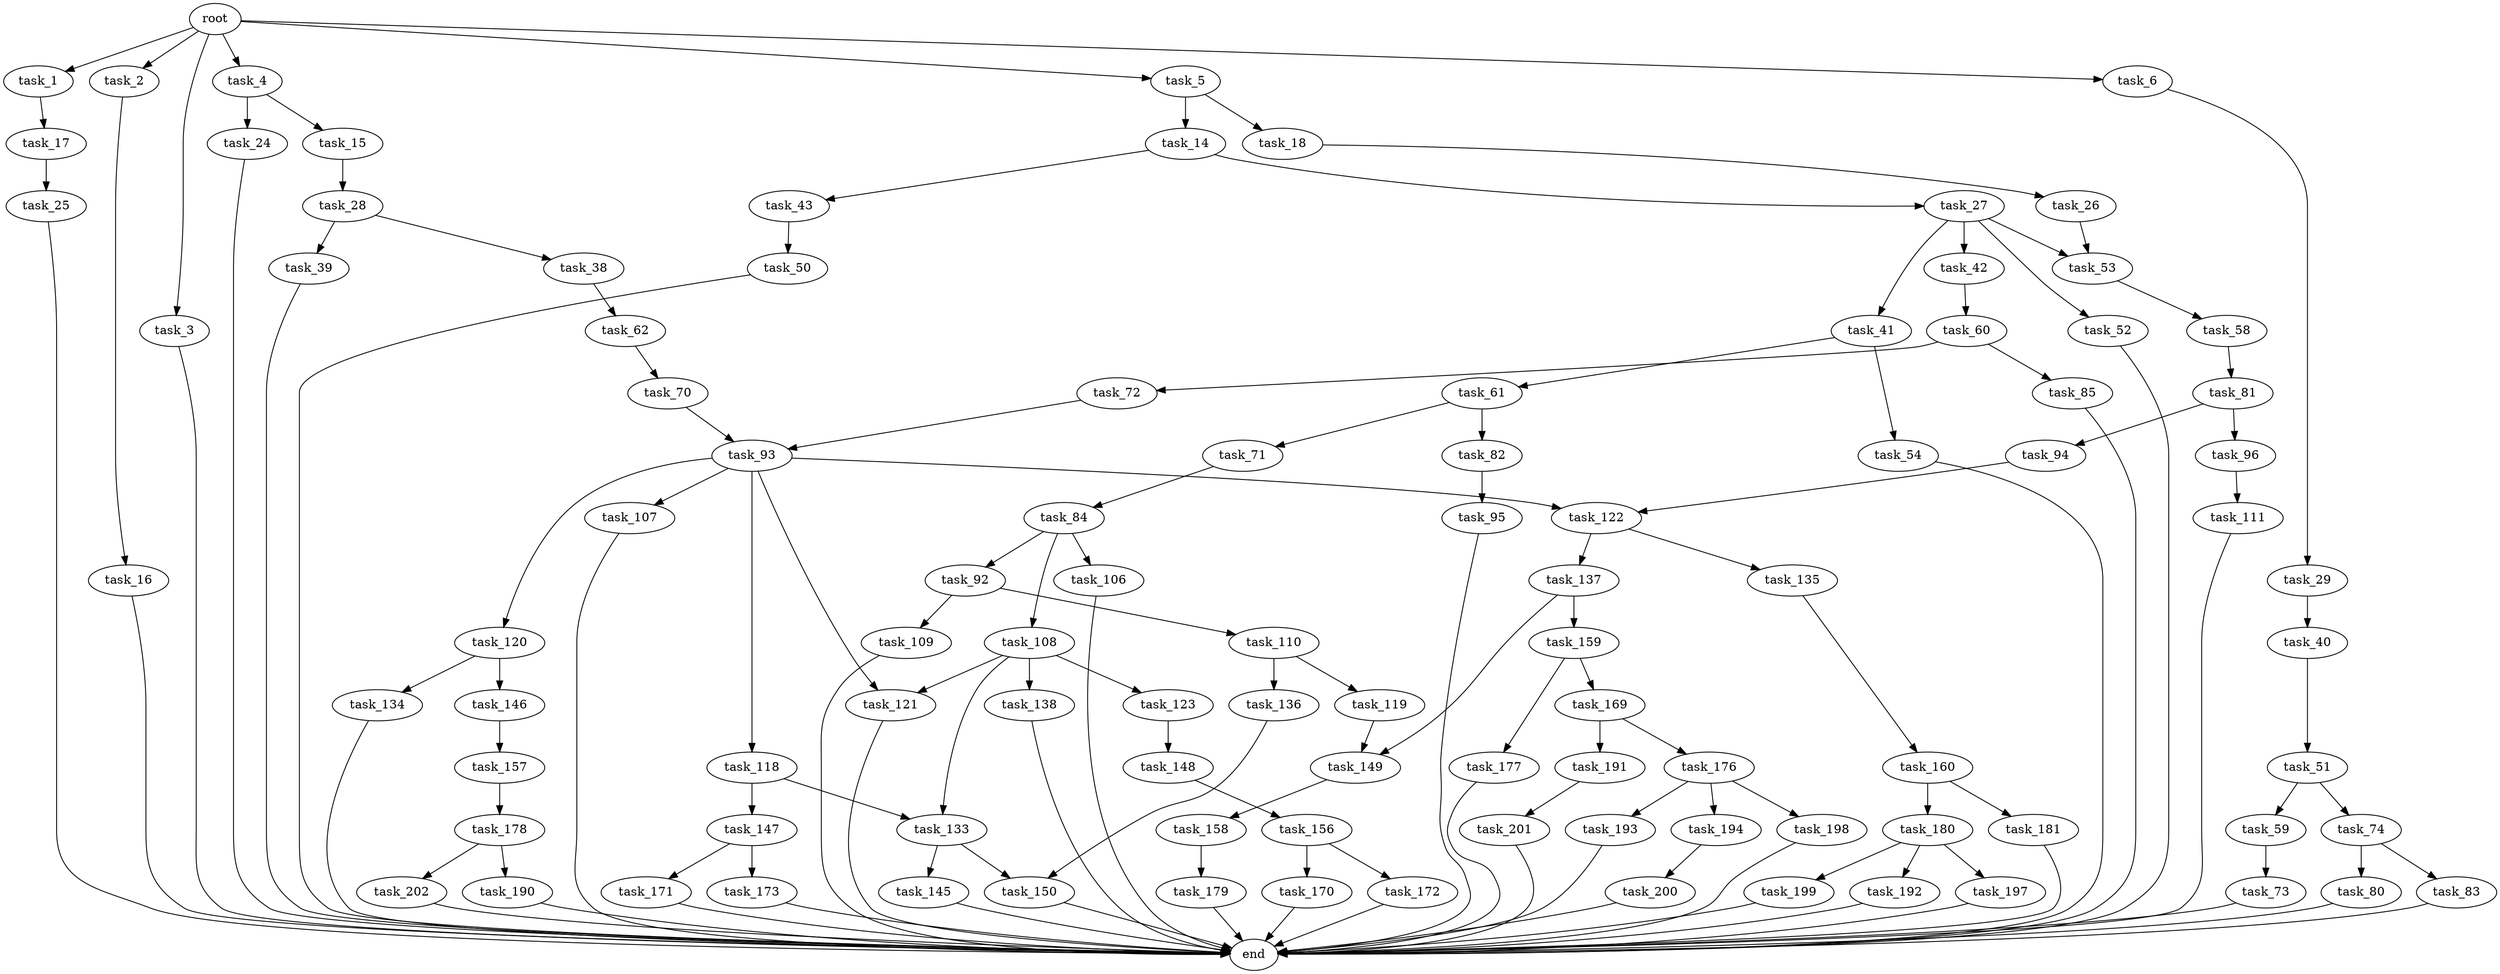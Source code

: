 digraph G {
  root [size="0.000000"];
  task_1 [size="31721001188.000000"];
  task_2 [size="38025945448.000000"];
  task_3 [size="285786370839.000000"];
  task_4 [size="368293445632.000000"];
  task_5 [size="1073741824000.000000"];
  task_6 [size="4637426730.000000"];
  task_14 [size="4601155378.000000"];
  task_15 [size="11206268057.000000"];
  task_16 [size="8589934592.000000"];
  task_17 [size="189548764909.000000"];
  task_18 [size="782757789696.000000"];
  task_24 [size="240984805905.000000"];
  task_25 [size="33063717488.000000"];
  task_26 [size="107287053478.000000"];
  task_27 [size="27987689924.000000"];
  task_28 [size="231928233984.000000"];
  task_29 [size="594865434282.000000"];
  task_38 [size="47459010688.000000"];
  task_39 [size="46615447606.000000"];
  task_40 [size="231928233984.000000"];
  task_41 [size="22057570811.000000"];
  task_42 [size="7071080525.000000"];
  task_43 [size="144789640076.000000"];
  task_50 [size="263343706245.000000"];
  task_51 [size="2371333959.000000"];
  task_52 [size="782757789696.000000"];
  task_53 [size="549755813888.000000"];
  task_54 [size="43635314257.000000"];
  task_58 [size="401397803604.000000"];
  task_59 [size="15248601964.000000"];
  task_60 [size="309238986774.000000"];
  task_61 [size="235326943534.000000"];
  task_62 [size="40221286705.000000"];
  task_70 [size="9745172087.000000"];
  task_71 [size="143588402743.000000"];
  task_72 [size="782757789696.000000"];
  task_73 [size="231928233984.000000"];
  task_74 [size="235276982663.000000"];
  task_80 [size="231928233984.000000"];
  task_81 [size="782757789696.000000"];
  task_82 [size="35012013936.000000"];
  task_83 [size="64456310886.000000"];
  task_84 [size="1637981842.000000"];
  task_85 [size="41132166726.000000"];
  task_92 [size="157047614695.000000"];
  task_93 [size="8589934592.000000"];
  task_94 [size="169193223964.000000"];
  task_95 [size="1541032196.000000"];
  task_96 [size="525781166271.000000"];
  task_106 [size="231928233984.000000"];
  task_107 [size="613006341704.000000"];
  task_108 [size="28194790088.000000"];
  task_109 [size="1633163615.000000"];
  task_110 [size="31649739697.000000"];
  task_111 [size="782757789696.000000"];
  task_118 [size="18981638632.000000"];
  task_119 [size="10549012213.000000"];
  task_120 [size="5090382320.000000"];
  task_121 [size="782757789696.000000"];
  task_122 [size="24116692528.000000"];
  task_123 [size="32024705621.000000"];
  task_133 [size="690480028444.000000"];
  task_134 [size="1033753221598.000000"];
  task_135 [size="28991029248.000000"];
  task_136 [size="999955943959.000000"];
  task_137 [size="1073741824000.000000"];
  task_138 [size="8589934592.000000"];
  task_145 [size="8106824270.000000"];
  task_146 [size="8589934592.000000"];
  task_147 [size="1073741824000.000000"];
  task_148 [size="3683145591.000000"];
  task_149 [size="277845782120.000000"];
  task_150 [size="910992140169.000000"];
  task_156 [size="1444376155.000000"];
  task_157 [size="16334374135.000000"];
  task_158 [size="134217728000.000000"];
  task_159 [size="98996644071.000000"];
  task_160 [size="1073741824000.000000"];
  task_169 [size="6669739638.000000"];
  task_170 [size="8589934592.000000"];
  task_171 [size="4977809365.000000"];
  task_172 [size="33456869785.000000"];
  task_173 [size="6416126987.000000"];
  task_176 [size="28991029248.000000"];
  task_177 [size="4191268783.000000"];
  task_178 [size="137998261700.000000"];
  task_179 [size="1073741824000.000000"];
  task_180 [size="4491929329.000000"];
  task_181 [size="782757789696.000000"];
  task_190 [size="662748359214.000000"];
  task_191 [size="626904151300.000000"];
  task_192 [size="217370437169.000000"];
  task_193 [size="737779102781.000000"];
  task_194 [size="26832040868.000000"];
  task_197 [size="5416228589.000000"];
  task_198 [size="549755813888.000000"];
  task_199 [size="584863463580.000000"];
  task_200 [size="14375613406.000000"];
  task_201 [size="7909460345.000000"];
  task_202 [size="119651258532.000000"];
  end [size="0.000000"];

  root -> task_1 [size="1.000000"];
  root -> task_2 [size="1.000000"];
  root -> task_3 [size="1.000000"];
  root -> task_4 [size="1.000000"];
  root -> task_5 [size="1.000000"];
  root -> task_6 [size="1.000000"];
  task_1 -> task_17 [size="75497472.000000"];
  task_2 -> task_16 [size="33554432.000000"];
  task_3 -> end [size="1.000000"];
  task_4 -> task_15 [size="411041792.000000"];
  task_4 -> task_24 [size="411041792.000000"];
  task_5 -> task_14 [size="838860800.000000"];
  task_5 -> task_18 [size="838860800.000000"];
  task_6 -> task_29 [size="411041792.000000"];
  task_14 -> task_27 [size="134217728.000000"];
  task_14 -> task_43 [size="134217728.000000"];
  task_15 -> task_28 [size="411041792.000000"];
  task_16 -> end [size="1.000000"];
  task_17 -> task_25 [size="838860800.000000"];
  task_18 -> task_26 [size="679477248.000000"];
  task_24 -> end [size="1.000000"];
  task_25 -> end [size="1.000000"];
  task_26 -> task_53 [size="134217728.000000"];
  task_27 -> task_41 [size="75497472.000000"];
  task_27 -> task_42 [size="75497472.000000"];
  task_27 -> task_52 [size="75497472.000000"];
  task_27 -> task_53 [size="75497472.000000"];
  task_28 -> task_38 [size="301989888.000000"];
  task_28 -> task_39 [size="301989888.000000"];
  task_29 -> task_40 [size="411041792.000000"];
  task_38 -> task_62 [size="75497472.000000"];
  task_39 -> end [size="1.000000"];
  task_40 -> task_51 [size="301989888.000000"];
  task_41 -> task_54 [size="411041792.000000"];
  task_41 -> task_61 [size="411041792.000000"];
  task_42 -> task_60 [size="134217728.000000"];
  task_43 -> task_50 [size="209715200.000000"];
  task_50 -> end [size="1.000000"];
  task_51 -> task_59 [size="209715200.000000"];
  task_51 -> task_74 [size="209715200.000000"];
  task_52 -> end [size="1.000000"];
  task_53 -> task_58 [size="536870912.000000"];
  task_54 -> end [size="1.000000"];
  task_58 -> task_81 [size="301989888.000000"];
  task_59 -> task_73 [size="411041792.000000"];
  task_60 -> task_72 [size="536870912.000000"];
  task_60 -> task_85 [size="536870912.000000"];
  task_61 -> task_71 [size="301989888.000000"];
  task_61 -> task_82 [size="301989888.000000"];
  task_62 -> task_70 [size="838860800.000000"];
  task_70 -> task_93 [size="301989888.000000"];
  task_71 -> task_84 [size="134217728.000000"];
  task_72 -> task_93 [size="679477248.000000"];
  task_73 -> end [size="1.000000"];
  task_74 -> task_80 [size="209715200.000000"];
  task_74 -> task_83 [size="209715200.000000"];
  task_80 -> end [size="1.000000"];
  task_81 -> task_94 [size="679477248.000000"];
  task_81 -> task_96 [size="679477248.000000"];
  task_82 -> task_95 [size="679477248.000000"];
  task_83 -> end [size="1.000000"];
  task_84 -> task_92 [size="33554432.000000"];
  task_84 -> task_106 [size="33554432.000000"];
  task_84 -> task_108 [size="33554432.000000"];
  task_85 -> end [size="1.000000"];
  task_92 -> task_109 [size="134217728.000000"];
  task_92 -> task_110 [size="134217728.000000"];
  task_93 -> task_107 [size="33554432.000000"];
  task_93 -> task_118 [size="33554432.000000"];
  task_93 -> task_120 [size="33554432.000000"];
  task_93 -> task_121 [size="33554432.000000"];
  task_93 -> task_122 [size="33554432.000000"];
  task_94 -> task_122 [size="536870912.000000"];
  task_95 -> end [size="1.000000"];
  task_96 -> task_111 [size="679477248.000000"];
  task_106 -> end [size="1.000000"];
  task_107 -> end [size="1.000000"];
  task_108 -> task_121 [size="838860800.000000"];
  task_108 -> task_123 [size="838860800.000000"];
  task_108 -> task_133 [size="838860800.000000"];
  task_108 -> task_138 [size="838860800.000000"];
  task_109 -> end [size="1.000000"];
  task_110 -> task_119 [size="679477248.000000"];
  task_110 -> task_136 [size="679477248.000000"];
  task_111 -> end [size="1.000000"];
  task_118 -> task_133 [size="679477248.000000"];
  task_118 -> task_147 [size="679477248.000000"];
  task_119 -> task_149 [size="209715200.000000"];
  task_120 -> task_134 [size="134217728.000000"];
  task_120 -> task_146 [size="134217728.000000"];
  task_121 -> end [size="1.000000"];
  task_122 -> task_135 [size="536870912.000000"];
  task_122 -> task_137 [size="536870912.000000"];
  task_123 -> task_148 [size="679477248.000000"];
  task_133 -> task_145 [size="838860800.000000"];
  task_133 -> task_150 [size="838860800.000000"];
  task_134 -> end [size="1.000000"];
  task_135 -> task_160 [size="75497472.000000"];
  task_136 -> task_150 [size="838860800.000000"];
  task_137 -> task_149 [size="838860800.000000"];
  task_137 -> task_159 [size="838860800.000000"];
  task_138 -> end [size="1.000000"];
  task_145 -> end [size="1.000000"];
  task_146 -> task_157 [size="33554432.000000"];
  task_147 -> task_171 [size="838860800.000000"];
  task_147 -> task_173 [size="838860800.000000"];
  task_148 -> task_156 [size="75497472.000000"];
  task_149 -> task_158 [size="411041792.000000"];
  task_150 -> end [size="1.000000"];
  task_156 -> task_170 [size="33554432.000000"];
  task_156 -> task_172 [size="33554432.000000"];
  task_157 -> task_178 [size="679477248.000000"];
  task_158 -> task_179 [size="209715200.000000"];
  task_159 -> task_169 [size="134217728.000000"];
  task_159 -> task_177 [size="134217728.000000"];
  task_160 -> task_180 [size="838860800.000000"];
  task_160 -> task_181 [size="838860800.000000"];
  task_169 -> task_176 [size="411041792.000000"];
  task_169 -> task_191 [size="411041792.000000"];
  task_170 -> end [size="1.000000"];
  task_171 -> end [size="1.000000"];
  task_172 -> end [size="1.000000"];
  task_173 -> end [size="1.000000"];
  task_176 -> task_193 [size="75497472.000000"];
  task_176 -> task_194 [size="75497472.000000"];
  task_176 -> task_198 [size="75497472.000000"];
  task_177 -> end [size="1.000000"];
  task_178 -> task_190 [size="134217728.000000"];
  task_178 -> task_202 [size="134217728.000000"];
  task_179 -> end [size="1.000000"];
  task_180 -> task_192 [size="75497472.000000"];
  task_180 -> task_197 [size="75497472.000000"];
  task_180 -> task_199 [size="75497472.000000"];
  task_181 -> end [size="1.000000"];
  task_190 -> end [size="1.000000"];
  task_191 -> task_201 [size="536870912.000000"];
  task_192 -> end [size="1.000000"];
  task_193 -> end [size="1.000000"];
  task_194 -> task_200 [size="679477248.000000"];
  task_197 -> end [size="1.000000"];
  task_198 -> end [size="1.000000"];
  task_199 -> end [size="1.000000"];
  task_200 -> end [size="1.000000"];
  task_201 -> end [size="1.000000"];
  task_202 -> end [size="1.000000"];
}
